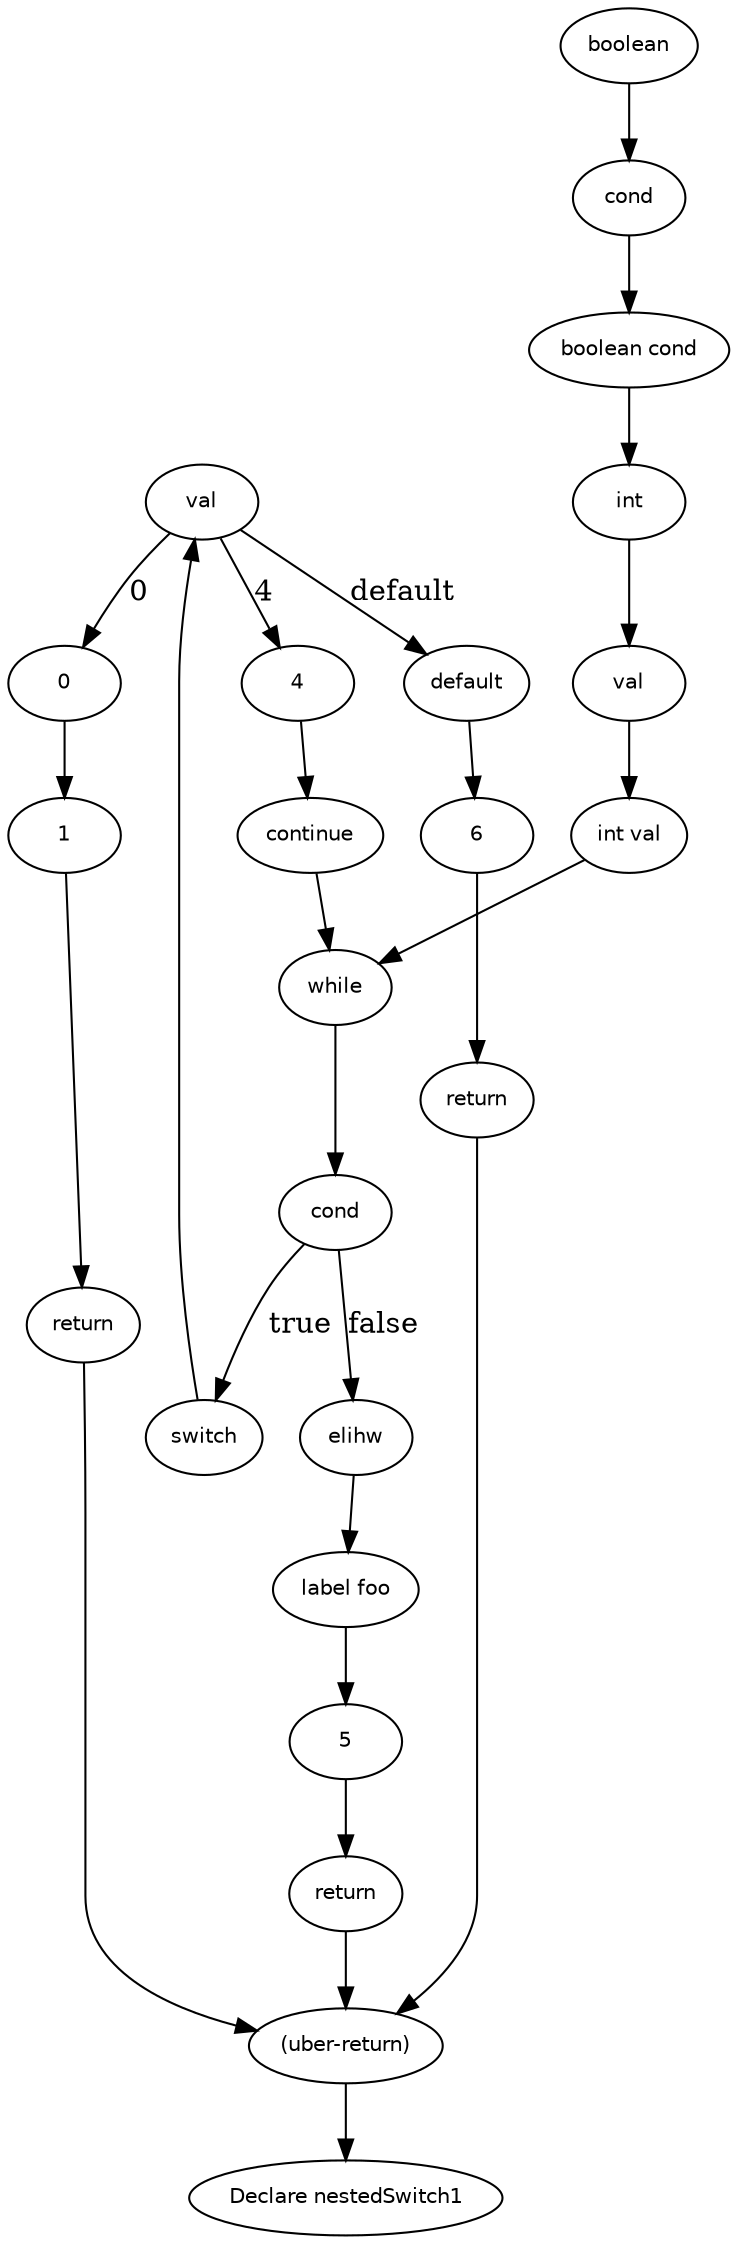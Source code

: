 digraph nestedSwitch1 {
  32 [
    label = 5,
    fontname = Helvetica,
    fontsize = 10
  ];
  31 [
    label = return,
    fontname = Helvetica,
    fontsize = 10
  ];
  30 [
    label = 6,
    fontname = Helvetica,
    fontsize = 10
  ];
  19 [
    label = val,
    fontname = Helvetica,
    fontsize = 10
  ];
  18 [
    label = switch,
    fontname = Helvetica,
    fontsize = 10
  ];
  13 [
    label = cond,
    fontname = Helvetica,
    fontsize = 10
  ];
  12 [
    label = elihw,
    fontname = Helvetica,
    fontsize = 10
  ];
  11 [
    label = while,
    fontname = Helvetica,
    fontsize = 10
  ];
  9 [
    label = "label foo",
    fontname = Helvetica,
    fontsize = 10
  ];
  29 [
    label = return,
    fontname = Helvetica,
    fontsize = 10
  ];
  8 [
    label = val,
    fontname = Helvetica,
    fontsize = 10
  ];
  7 [
    label = int,
    fontname = Helvetica,
    fontsize = 10
  ];
  28 [
    label = default,
    fontname = Helvetica,
    fontsize = 10
  ];
  6 [
    label = "int val",
    fontname = Helvetica,
    fontsize = 10
  ];
  26 [
    label = continue,
    fontname = Helvetica,
    fontsize = 10
  ];
  5 [
    label = cond,
    fontname = Helvetica,
    fontsize = 10
  ];
  25 [
    label = 4,
    fontname = Helvetica,
    fontsize = 10
  ];
  4 [
    label = boolean,
    fontname = Helvetica,
    fontsize = 10
  ];
  3 [
    label = "boolean cond",
    fontname = Helvetica,
    fontsize = 10
  ];
  23 [
    label = 1,
    fontname = Helvetica,
    fontsize = 10
  ];
  2 [
    label = "(uber-return)",
    fontname = Helvetica,
    fontsize = 10
  ];
  22 [
    label = return,
    fontname = Helvetica,
    fontsize = 10
  ];
  21 [
    label = 0,
    fontname = Helvetica,
    fontsize = 10
  ];
  0 [
    label = "Declare nestedSwitch1",
    fontname = Helvetica,
    fontsize = 10
  ];
  5 -> 3 [
    label = ""
  ];
  4 -> 5 [
    label = ""
  ];
  25 -> 26 [
    label = ""
  ];
  19 -> 25 [
    label = 4
  ];
  22 -> 2 [
    label = ""
  ];
  12 -> 9 [
    label = ""
  ];
  23 -> 22 [
    label = ""
  ];
  13 -> 12 [
    label = false
  ];
  6 -> 11 [
    label = ""
  ];
  8 -> 6 [
    label = ""
  ];
  7 -> 8 [
    label = ""
  ];
  3 -> 7 [
    label = ""
  ];
  2 -> 0 [
    label = ""
  ];
  30 -> 29 [
    label = ""
  ];
  13 -> 18 [
    label = true
  ];
  28 -> 30 [
    label = ""
  ];
  26 -> 11 [
    label = ""
  ];
  31 -> 2 [
    label = ""
  ];
  11 -> 13 [
    label = ""
  ];
  32 -> 31 [
    label = ""
  ];
  19 -> 28 [
    label = default
  ];
  9 -> 32 [
    label = ""
  ];
  21 -> 23 [
    label = ""
  ];
  29 -> 2 [
    label = ""
  ];
  19 -> 21 [
    label = 0
  ];
  18 -> 19 [
    label = ""
  ];
}

